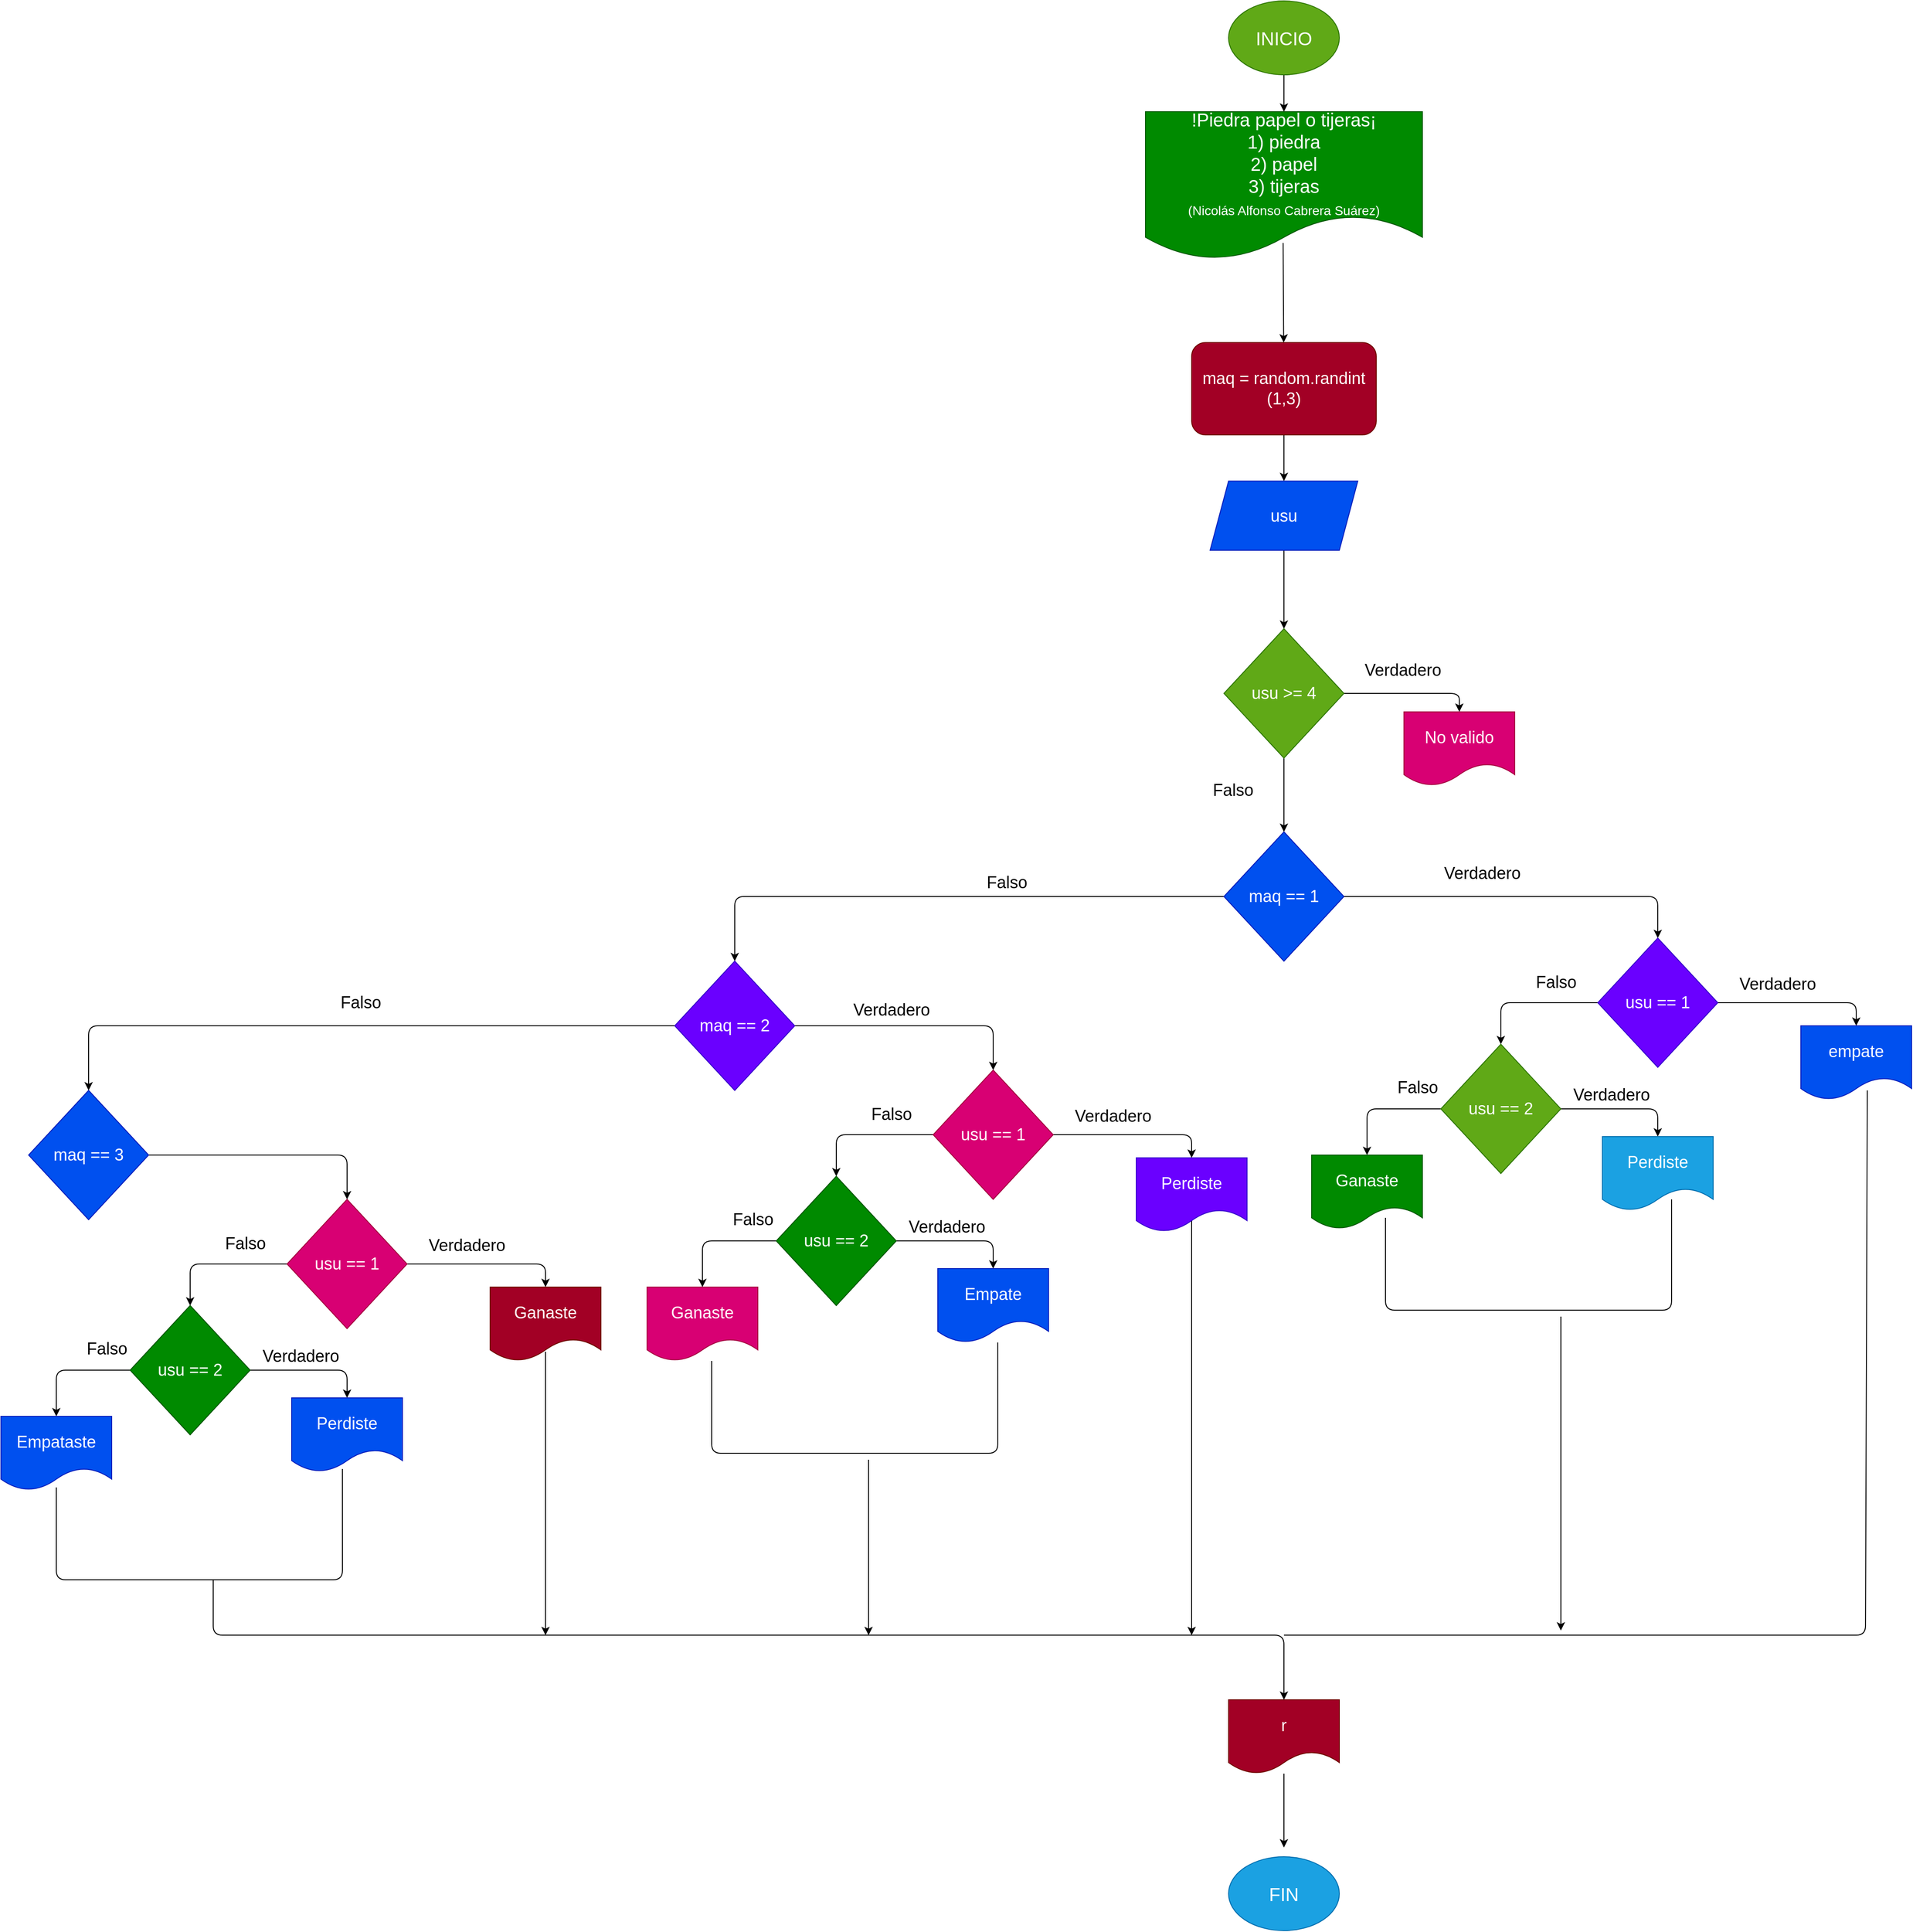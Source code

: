<mxfile>
    <diagram id="aIsZIszX3Dg7gbra_vJY" name="Página-1">
        <mxGraphModel dx="2806" dy="922" grid="1" gridSize="10" guides="1" tooltips="1" connect="1" arrows="1" fold="1" page="1" pageScale="1" pageWidth="827" pageHeight="1169" math="0" shadow="0">
            <root>
                <mxCell id="0"/>
                <mxCell id="1" parent="0"/>
                <mxCell id="21" style="edgeStyle=none;html=1;fontSize=18;" edge="1" parent="1" source="2" target="3">
                    <mxGeometry relative="1" as="geometry"/>
                </mxCell>
                <mxCell id="2" value="&lt;font style=&quot;font-size: 20px;&quot;&gt;INICIO&lt;/font&gt;" style="ellipse;whiteSpace=wrap;html=1;fillColor=#60a917;fontColor=#ffffff;strokeColor=#2D7600;" vertex="1" parent="1">
                    <mxGeometry x="270" y="60" width="120" height="80" as="geometry"/>
                </mxCell>
                <mxCell id="22" style="edgeStyle=none;html=1;fontSize=18;exitX=0.497;exitY=0.888;exitDx=0;exitDy=0;exitPerimeter=0;" edge="1" parent="1" source="3" target="4">
                    <mxGeometry relative="1" as="geometry"/>
                </mxCell>
                <mxCell id="3" value="!Piedra papel o tijeras¡&lt;br&gt;1) piedra&lt;br&gt;2) papel&lt;br&gt;3) tijeras&lt;br&gt;&lt;div style=&quot;&quot;&gt;&lt;span style=&quot;font-size: 14px; background-color: initial;&quot;&gt;(Nicolás Alfonso Cabrera Suárez)&lt;/span&gt;&lt;/div&gt;" style="shape=document;whiteSpace=wrap;html=1;boundedLbl=1;fontSize=20;align=center;fillColor=#008a00;fontColor=#ffffff;strokeColor=#005700;" vertex="1" parent="1">
                    <mxGeometry x="180" y="180" width="300" height="160" as="geometry"/>
                </mxCell>
                <mxCell id="23" style="edgeStyle=none;html=1;fontSize=18;" edge="1" parent="1" source="4" target="6">
                    <mxGeometry relative="1" as="geometry"/>
                </mxCell>
                <mxCell id="4" value="&lt;font style=&quot;font-size: 18px;&quot;&gt;maq = random.randint (1,3)&lt;/font&gt;" style="rounded=1;whiteSpace=wrap;html=1;fontSize=14;fillColor=#a20025;fontColor=#ffffff;strokeColor=#6F0000;" vertex="1" parent="1">
                    <mxGeometry x="230" y="430" width="200" height="100" as="geometry"/>
                </mxCell>
                <mxCell id="55" style="edgeStyle=none;html=1;fontSize=18;" edge="1" parent="1" source="6" target="53">
                    <mxGeometry relative="1" as="geometry"/>
                </mxCell>
                <mxCell id="6" value="usu" style="shape=parallelogram;perimeter=parallelogramPerimeter;whiteSpace=wrap;html=1;fixedSize=1;fontSize=18;fillColor=#0050ef;fontColor=#ffffff;strokeColor=#001DBC;" vertex="1" parent="1">
                    <mxGeometry x="250" y="580" width="160" height="75" as="geometry"/>
                </mxCell>
                <mxCell id="12" style="edgeStyle=none;html=1;exitX=1;exitY=0.5;exitDx=0;exitDy=0;entryX=0.5;entryY=0;entryDx=0;entryDy=0;fontSize=18;" edge="1" parent="1" source="7" target="9">
                    <mxGeometry relative="1" as="geometry">
                        <Array as="points">
                            <mxPoint x="735" y="1030"/>
                        </Array>
                    </mxGeometry>
                </mxCell>
                <mxCell id="75" style="edgeStyle=none;html=1;entryX=0.5;entryY=0;entryDx=0;entryDy=0;fontSize=18;" edge="1" parent="1" source="7" target="48">
                    <mxGeometry relative="1" as="geometry">
                        <Array as="points">
                            <mxPoint x="-265" y="1030"/>
                        </Array>
                    </mxGeometry>
                </mxCell>
                <mxCell id="7" value="maq == 1" style="rhombus;whiteSpace=wrap;html=1;fontSize=18;fillColor=#0050ef;fontColor=#ffffff;strokeColor=#001DBC;" vertex="1" parent="1">
                    <mxGeometry x="265" y="960" width="130" height="140" as="geometry"/>
                </mxCell>
                <mxCell id="16" style="edgeStyle=none;html=1;entryX=0.5;entryY=0;entryDx=0;entryDy=0;fontSize=18;" edge="1" parent="1" source="9" target="15">
                    <mxGeometry relative="1" as="geometry">
                        <Array as="points">
                            <mxPoint x="565" y="1145"/>
                        </Array>
                    </mxGeometry>
                </mxCell>
                <mxCell id="31" style="edgeStyle=none;html=1;entryX=0.5;entryY=0;entryDx=0;entryDy=0;fontSize=18;" edge="1" parent="1" source="9" target="11">
                    <mxGeometry relative="1" as="geometry">
                        <Array as="points">
                            <mxPoint x="950" y="1145"/>
                        </Array>
                    </mxGeometry>
                </mxCell>
                <mxCell id="9" value="usu == 1" style="rhombus;whiteSpace=wrap;html=1;fontSize=18;fillColor=#6a00ff;fontColor=#ffffff;strokeColor=#3700CC;" vertex="1" parent="1">
                    <mxGeometry x="670" y="1075" width="130" height="140" as="geometry"/>
                </mxCell>
                <mxCell id="11" value="empate" style="shape=document;whiteSpace=wrap;html=1;boundedLbl=1;fontSize=18;fillColor=#0050ef;fontColor=#ffffff;strokeColor=#001DBC;" vertex="1" parent="1">
                    <mxGeometry x="890" y="1170" width="120" height="80" as="geometry"/>
                </mxCell>
                <mxCell id="20" style="edgeStyle=none;html=1;entryX=0.5;entryY=0;entryDx=0;entryDy=0;fontSize=18;" edge="1" parent="1" source="15" target="19">
                    <mxGeometry relative="1" as="geometry">
                        <Array as="points">
                            <mxPoint x="420" y="1260"/>
                        </Array>
                    </mxGeometry>
                </mxCell>
                <mxCell id="30" style="edgeStyle=none;html=1;entryX=0.5;entryY=0;entryDx=0;entryDy=0;fontSize=18;" edge="1" parent="1" source="15" target="17">
                    <mxGeometry relative="1" as="geometry">
                        <Array as="points">
                            <mxPoint x="735" y="1260"/>
                        </Array>
                    </mxGeometry>
                </mxCell>
                <mxCell id="15" value="usu == 2" style="rhombus;whiteSpace=wrap;html=1;fontSize=18;fillColor=#60a917;fontColor=#ffffff;strokeColor=#2D7600;" vertex="1" parent="1">
                    <mxGeometry x="500" y="1190" width="130" height="140" as="geometry"/>
                </mxCell>
                <mxCell id="17" value="Perdiste" style="shape=document;whiteSpace=wrap;html=1;boundedLbl=1;fontSize=18;fillColor=#1ba1e2;fontColor=#ffffff;strokeColor=#006EAF;" vertex="1" parent="1">
                    <mxGeometry x="675" y="1290" width="120" height="80" as="geometry"/>
                </mxCell>
                <mxCell id="19" value="Ganaste" style="shape=document;whiteSpace=wrap;html=1;boundedLbl=1;fontSize=18;fillColor=#008a00;fontColor=#ffffff;strokeColor=#005700;" vertex="1" parent="1">
                    <mxGeometry x="360" y="1310" width="120" height="80" as="geometry"/>
                </mxCell>
                <mxCell id="25" value="Verdadero" style="text;html=1;strokeColor=none;fillColor=none;align=center;verticalAlign=middle;whiteSpace=wrap;rounded=0;fontSize=18;" vertex="1" parent="1">
                    <mxGeometry x="500" y="990" width="90" height="30" as="geometry"/>
                </mxCell>
                <mxCell id="26" value="Verdadero" style="text;html=1;strokeColor=none;fillColor=none;align=center;verticalAlign=middle;whiteSpace=wrap;rounded=0;fontSize=18;" vertex="1" parent="1">
                    <mxGeometry x="820" y="1110" width="90" height="30" as="geometry"/>
                </mxCell>
                <mxCell id="27" value="Falso" style="text;html=1;strokeColor=none;fillColor=none;align=center;verticalAlign=middle;whiteSpace=wrap;rounded=0;fontSize=18;" vertex="1" parent="1">
                    <mxGeometry x="580" y="1108" width="90" height="30" as="geometry"/>
                </mxCell>
                <mxCell id="28" value="Verdadero" style="text;html=1;strokeColor=none;fillColor=none;align=center;verticalAlign=middle;whiteSpace=wrap;rounded=0;fontSize=18;" vertex="1" parent="1">
                    <mxGeometry x="640" y="1230" width="90" height="30" as="geometry"/>
                </mxCell>
                <mxCell id="29" value="Falso" style="text;html=1;strokeColor=none;fillColor=none;align=center;verticalAlign=middle;whiteSpace=wrap;rounded=0;fontSize=18;" vertex="1" parent="1">
                    <mxGeometry x="430" y="1222" width="90" height="30" as="geometry"/>
                </mxCell>
                <mxCell id="35" style="edgeStyle=none;html=1;entryX=0.5;entryY=0;entryDx=0;entryDy=0;fontSize=18;" edge="1" parent="1" source="37" target="41">
                    <mxGeometry relative="1" as="geometry">
                        <Array as="points">
                            <mxPoint x="-155" y="1288"/>
                        </Array>
                    </mxGeometry>
                </mxCell>
                <mxCell id="36" style="edgeStyle=none;html=1;entryX=0.5;entryY=0;entryDx=0;entryDy=0;fontSize=18;" edge="1" parent="1" source="37" target="38">
                    <mxGeometry relative="1" as="geometry">
                        <Array as="points">
                            <mxPoint x="230" y="1288"/>
                        </Array>
                    </mxGeometry>
                </mxCell>
                <mxCell id="37" value="usu == 1" style="rhombus;whiteSpace=wrap;html=1;fontSize=18;fillColor=#d80073;fontColor=#ffffff;strokeColor=#A50040;" vertex="1" parent="1">
                    <mxGeometry x="-50" y="1218" width="130" height="140" as="geometry"/>
                </mxCell>
                <mxCell id="108" style="edgeStyle=none;html=1;fontSize=18;" edge="1" parent="1">
                    <mxGeometry relative="1" as="geometry">
                        <mxPoint x="230" y="1830" as="targetPoint"/>
                        <mxPoint x="230" y="1377" as="sourcePoint"/>
                    </mxGeometry>
                </mxCell>
                <mxCell id="38" value="Perdiste" style="shape=document;whiteSpace=wrap;html=1;boundedLbl=1;fontSize=18;fillColor=#6a00ff;fontColor=#ffffff;strokeColor=#3700CC;" vertex="1" parent="1">
                    <mxGeometry x="170" y="1313" width="120" height="80" as="geometry"/>
                </mxCell>
                <mxCell id="39" style="edgeStyle=none;html=1;entryX=0.5;entryY=0;entryDx=0;entryDy=0;fontSize=18;" edge="1" parent="1" source="41" target="43">
                    <mxGeometry relative="1" as="geometry">
                        <Array as="points">
                            <mxPoint x="-300" y="1403"/>
                        </Array>
                    </mxGeometry>
                </mxCell>
                <mxCell id="40" style="edgeStyle=none;html=1;entryX=0.5;entryY=0;entryDx=0;entryDy=0;fontSize=18;" edge="1" parent="1" source="41" target="42">
                    <mxGeometry relative="1" as="geometry">
                        <Array as="points">
                            <mxPoint x="15" y="1403"/>
                        </Array>
                    </mxGeometry>
                </mxCell>
                <mxCell id="41" value="usu == 2" style="rhombus;whiteSpace=wrap;html=1;fontSize=18;fillColor=#008a00;fontColor=#ffffff;strokeColor=#005700;" vertex="1" parent="1">
                    <mxGeometry x="-220" y="1333" width="130" height="140" as="geometry"/>
                </mxCell>
                <mxCell id="42" value="Empate" style="shape=document;whiteSpace=wrap;html=1;boundedLbl=1;fontSize=18;fillColor=#0050ef;fontColor=#ffffff;strokeColor=#001DBC;" vertex="1" parent="1">
                    <mxGeometry x="-45" y="1433" width="120" height="80" as="geometry"/>
                </mxCell>
                <mxCell id="43" value="Ganaste" style="shape=document;whiteSpace=wrap;html=1;boundedLbl=1;fontSize=18;fillColor=#d80073;fontColor=#ffffff;strokeColor=#A50040;" vertex="1" parent="1">
                    <mxGeometry x="-360" y="1453" width="120" height="80" as="geometry"/>
                </mxCell>
                <mxCell id="44" value="Verdadero" style="text;html=1;strokeColor=none;fillColor=none;align=center;verticalAlign=middle;whiteSpace=wrap;rounded=0;fontSize=18;" vertex="1" parent="1">
                    <mxGeometry x="100" y="1253" width="90" height="30" as="geometry"/>
                </mxCell>
                <mxCell id="45" value="Falso" style="text;html=1;strokeColor=none;fillColor=none;align=center;verticalAlign=middle;whiteSpace=wrap;rounded=0;fontSize=18;" vertex="1" parent="1">
                    <mxGeometry x="-140" y="1251" width="90" height="30" as="geometry"/>
                </mxCell>
                <mxCell id="46" value="Verdadero" style="text;html=1;strokeColor=none;fillColor=none;align=center;verticalAlign=middle;whiteSpace=wrap;rounded=0;fontSize=18;" vertex="1" parent="1">
                    <mxGeometry x="-80" y="1373" width="90" height="30" as="geometry"/>
                </mxCell>
                <mxCell id="47" value="Falso" style="text;html=1;strokeColor=none;fillColor=none;align=center;verticalAlign=middle;whiteSpace=wrap;rounded=0;fontSize=18;" vertex="1" parent="1">
                    <mxGeometry x="-290" y="1365" width="90" height="30" as="geometry"/>
                </mxCell>
                <mxCell id="51" style="edgeStyle=none;html=1;entryX=0.5;entryY=0;entryDx=0;entryDy=0;fontSize=18;" edge="1" parent="1" source="48" target="37">
                    <mxGeometry relative="1" as="geometry">
                        <Array as="points">
                            <mxPoint x="15" y="1170"/>
                        </Array>
                    </mxGeometry>
                </mxCell>
                <mxCell id="93" style="edgeStyle=none;html=1;entryX=0.5;entryY=0;entryDx=0;entryDy=0;fontSize=18;" edge="1" parent="1" source="48" target="74">
                    <mxGeometry relative="1" as="geometry">
                        <Array as="points">
                            <mxPoint x="-965" y="1170"/>
                        </Array>
                    </mxGeometry>
                </mxCell>
                <mxCell id="48" value="maq == 2" style="rhombus;whiteSpace=wrap;html=1;fontSize=18;fillColor=#6a00ff;fontColor=#ffffff;strokeColor=#3700CC;" vertex="1" parent="1">
                    <mxGeometry x="-330" y="1100" width="130" height="140" as="geometry"/>
                </mxCell>
                <mxCell id="54" style="edgeStyle=none;html=1;fontSize=18;" edge="1" parent="1" source="53" target="7">
                    <mxGeometry relative="1" as="geometry"/>
                </mxCell>
                <mxCell id="57" style="edgeStyle=none;html=1;entryX=0.5;entryY=0;entryDx=0;entryDy=0;fontSize=18;" edge="1" parent="1" source="53" target="56">
                    <mxGeometry relative="1" as="geometry">
                        <Array as="points">
                            <mxPoint x="520" y="810"/>
                        </Array>
                    </mxGeometry>
                </mxCell>
                <mxCell id="53" value="usu &amp;gt;= 4" style="rhombus;whiteSpace=wrap;html=1;fontSize=18;fillColor=#60a917;fontColor=#ffffff;strokeColor=#2D7600;" vertex="1" parent="1">
                    <mxGeometry x="265" y="740" width="130" height="140" as="geometry"/>
                </mxCell>
                <mxCell id="56" value="No valido" style="shape=document;whiteSpace=wrap;html=1;boundedLbl=1;fontSize=18;fillColor=#d80073;fontColor=#ffffff;strokeColor=#A50040;" vertex="1" parent="1">
                    <mxGeometry x="460" y="830" width="120" height="80" as="geometry"/>
                </mxCell>
                <mxCell id="58" value="Verdadero" style="text;html=1;strokeColor=none;fillColor=none;align=center;verticalAlign=middle;whiteSpace=wrap;rounded=0;fontSize=18;" vertex="1" parent="1">
                    <mxGeometry x="414" y="770" width="90" height="30" as="geometry"/>
                </mxCell>
                <mxCell id="59" value="Falso" style="text;html=1;strokeColor=none;fillColor=none;align=center;verticalAlign=middle;whiteSpace=wrap;rounded=0;fontSize=18;" vertex="1" parent="1">
                    <mxGeometry x="230" y="900" width="90" height="30" as="geometry"/>
                </mxCell>
                <mxCell id="60" style="edgeStyle=none;html=1;entryX=0.5;entryY=0;entryDx=0;entryDy=0;fontSize=18;" edge="1" parent="1" source="62" target="66">
                    <mxGeometry relative="1" as="geometry">
                        <Array as="points">
                            <mxPoint x="-855" y="1428"/>
                        </Array>
                    </mxGeometry>
                </mxCell>
                <mxCell id="61" style="edgeStyle=none;html=1;entryX=0.5;entryY=0;entryDx=0;entryDy=0;fontSize=18;" edge="1" parent="1" source="62" target="63">
                    <mxGeometry relative="1" as="geometry">
                        <Array as="points">
                            <mxPoint x="-470" y="1428"/>
                        </Array>
                    </mxGeometry>
                </mxCell>
                <mxCell id="62" value="usu == 1" style="rhombus;whiteSpace=wrap;html=1;fontSize=18;fillColor=#d80073;fontColor=#ffffff;strokeColor=#A50040;" vertex="1" parent="1">
                    <mxGeometry x="-750" y="1358" width="130" height="140" as="geometry"/>
                </mxCell>
                <mxCell id="105" style="edgeStyle=none;html=1;fontSize=18;" edge="1" parent="1">
                    <mxGeometry relative="1" as="geometry">
                        <mxPoint x="-470" y="1830" as="targetPoint"/>
                        <mxPoint x="-470" y="1523" as="sourcePoint"/>
                    </mxGeometry>
                </mxCell>
                <mxCell id="63" value="Ganaste" style="shape=document;whiteSpace=wrap;html=1;boundedLbl=1;fontSize=18;fillColor=#a20025;fontColor=#ffffff;strokeColor=#6F0000;" vertex="1" parent="1">
                    <mxGeometry x="-530" y="1453" width="120" height="80" as="geometry"/>
                </mxCell>
                <mxCell id="64" style="edgeStyle=none;html=1;entryX=0.5;entryY=0;entryDx=0;entryDy=0;fontSize=18;" edge="1" parent="1" source="66" target="68">
                    <mxGeometry relative="1" as="geometry">
                        <Array as="points">
                            <mxPoint x="-1000" y="1543"/>
                        </Array>
                    </mxGeometry>
                </mxCell>
                <mxCell id="65" style="edgeStyle=none;html=1;entryX=0.5;entryY=0;entryDx=0;entryDy=0;fontSize=18;" edge="1" parent="1" source="66" target="67">
                    <mxGeometry relative="1" as="geometry">
                        <Array as="points">
                            <mxPoint x="-685" y="1543"/>
                        </Array>
                    </mxGeometry>
                </mxCell>
                <mxCell id="66" value="usu == 2" style="rhombus;whiteSpace=wrap;html=1;fontSize=18;fillColor=#008a00;fontColor=#ffffff;strokeColor=#005700;" vertex="1" parent="1">
                    <mxGeometry x="-920" y="1473" width="130" height="140" as="geometry"/>
                </mxCell>
                <mxCell id="67" value="Perdiste" style="shape=document;whiteSpace=wrap;html=1;boundedLbl=1;fontSize=18;fillColor=#0050ef;fontColor=#ffffff;strokeColor=#001DBC;" vertex="1" parent="1">
                    <mxGeometry x="-745" y="1573" width="120" height="80" as="geometry"/>
                </mxCell>
                <mxCell id="68" value="Empataste" style="shape=document;whiteSpace=wrap;html=1;boundedLbl=1;fontSize=18;fillColor=#0050ef;fontColor=#ffffff;strokeColor=#001DBC;" vertex="1" parent="1">
                    <mxGeometry x="-1060" y="1593" width="120" height="80" as="geometry"/>
                </mxCell>
                <mxCell id="69" value="Verdadero" style="text;html=1;strokeColor=none;fillColor=none;align=center;verticalAlign=middle;whiteSpace=wrap;rounded=0;fontSize=18;" vertex="1" parent="1">
                    <mxGeometry x="-600" y="1393" width="90" height="30" as="geometry"/>
                </mxCell>
                <mxCell id="70" value="Falso" style="text;html=1;strokeColor=none;fillColor=none;align=center;verticalAlign=middle;whiteSpace=wrap;rounded=0;fontSize=18;" vertex="1" parent="1">
                    <mxGeometry x="-840" y="1391" width="90" height="30" as="geometry"/>
                </mxCell>
                <mxCell id="71" value="Verdadero" style="text;html=1;strokeColor=none;fillColor=none;align=center;verticalAlign=middle;whiteSpace=wrap;rounded=0;fontSize=18;" vertex="1" parent="1">
                    <mxGeometry x="-780" y="1513" width="90" height="30" as="geometry"/>
                </mxCell>
                <mxCell id="72" value="Falso" style="text;html=1;strokeColor=none;fillColor=none;align=center;verticalAlign=middle;whiteSpace=wrap;rounded=0;fontSize=18;" vertex="1" parent="1">
                    <mxGeometry x="-990" y="1505" width="90" height="30" as="geometry"/>
                </mxCell>
                <mxCell id="73" style="edgeStyle=none;html=1;entryX=0.5;entryY=0;entryDx=0;entryDy=0;fontSize=18;" edge="1" parent="1" source="74" target="62">
                    <mxGeometry relative="1" as="geometry">
                        <Array as="points">
                            <mxPoint x="-685" y="1310"/>
                        </Array>
                    </mxGeometry>
                </mxCell>
                <mxCell id="74" value="maq == 3" style="rhombus;whiteSpace=wrap;html=1;fontSize=18;fillColor=#0050ef;fontColor=#ffffff;strokeColor=#001DBC;" vertex="1" parent="1">
                    <mxGeometry x="-1030" y="1240" width="130" height="140" as="geometry"/>
                </mxCell>
                <mxCell id="76" value="Falso" style="text;html=1;strokeColor=none;fillColor=none;align=center;verticalAlign=middle;whiteSpace=wrap;rounded=0;fontSize=18;" vertex="1" parent="1">
                    <mxGeometry x="-15" y="1000" width="90" height="30" as="geometry"/>
                </mxCell>
                <mxCell id="94" value="Falso" style="text;html=1;strokeColor=none;fillColor=none;align=center;verticalAlign=middle;whiteSpace=wrap;rounded=0;fontSize=18;" vertex="1" parent="1">
                    <mxGeometry x="-715" y="1130" width="90" height="30" as="geometry"/>
                </mxCell>
                <mxCell id="113" style="edgeStyle=none;html=1;fontSize=18;" edge="1" parent="1" source="95">
                    <mxGeometry relative="1" as="geometry">
                        <mxPoint x="330" y="2060" as="targetPoint"/>
                    </mxGeometry>
                </mxCell>
                <mxCell id="95" value="r" style="shape=document;whiteSpace=wrap;html=1;boundedLbl=1;fontSize=18;fillColor=#a20025;fontColor=#ffffff;strokeColor=#6F0000;" vertex="1" parent="1">
                    <mxGeometry x="270" y="1900" width="120" height="80" as="geometry"/>
                </mxCell>
                <mxCell id="98" value="" style="endArrow=none;html=1;fontSize=18;entryX=0.5;entryY=0.963;entryDx=0;entryDy=0;entryPerimeter=0;" edge="1" parent="1" target="68">
                    <mxGeometry width="50" height="50" relative="1" as="geometry">
                        <mxPoint x="-830" y="1770" as="sourcePoint"/>
                        <mxPoint x="-330" y="1680" as="targetPoint"/>
                        <Array as="points">
                            <mxPoint x="-1000" y="1770"/>
                        </Array>
                    </mxGeometry>
                </mxCell>
                <mxCell id="99" value="" style="endArrow=none;html=1;fontSize=18;exitX=0.458;exitY=0.963;exitDx=0;exitDy=0;exitPerimeter=0;" edge="1" parent="1" source="67">
                    <mxGeometry width="50" height="50" relative="1" as="geometry">
                        <mxPoint x="-380" y="1730" as="sourcePoint"/>
                        <mxPoint x="-830" y="1770" as="targetPoint"/>
                        <Array as="points">
                            <mxPoint x="-690" y="1770"/>
                        </Array>
                    </mxGeometry>
                </mxCell>
                <mxCell id="100" value="" style="endArrow=none;html=1;fontSize=18;entryX=0.5;entryY=0.963;entryDx=0;entryDy=0;entryPerimeter=0;" edge="1" parent="1">
                    <mxGeometry width="50" height="50" relative="1" as="geometry">
                        <mxPoint x="-120" y="1632.96" as="sourcePoint"/>
                        <mxPoint x="-290" y="1533" as="targetPoint"/>
                        <Array as="points">
                            <mxPoint x="-290" y="1632.96"/>
                        </Array>
                    </mxGeometry>
                </mxCell>
                <mxCell id="101" value="" style="endArrow=none;html=1;fontSize=18;exitX=0.458;exitY=0.963;exitDx=0;exitDy=0;exitPerimeter=0;" edge="1" parent="1">
                    <mxGeometry width="50" height="50" relative="1" as="geometry">
                        <mxPoint x="19.96" y="1513" as="sourcePoint"/>
                        <mxPoint x="-120" y="1632.96" as="targetPoint"/>
                        <Array as="points">
                            <mxPoint x="20" y="1632.96"/>
                        </Array>
                    </mxGeometry>
                </mxCell>
                <mxCell id="102" value="" style="endArrow=none;html=1;fontSize=18;entryX=0.5;entryY=0.963;entryDx=0;entryDy=0;entryPerimeter=0;" edge="1" parent="1">
                    <mxGeometry width="50" height="50" relative="1" as="geometry">
                        <mxPoint x="610" y="1477.96" as="sourcePoint"/>
                        <mxPoint x="440" y="1378" as="targetPoint"/>
                        <Array as="points">
                            <mxPoint x="440" y="1477.96"/>
                        </Array>
                    </mxGeometry>
                </mxCell>
                <mxCell id="103" value="" style="endArrow=none;html=1;fontSize=18;exitX=0.458;exitY=0.963;exitDx=0;exitDy=0;exitPerimeter=0;" edge="1" parent="1">
                    <mxGeometry width="50" height="50" relative="1" as="geometry">
                        <mxPoint x="749.96" y="1358" as="sourcePoint"/>
                        <mxPoint x="610" y="1477.96" as="targetPoint"/>
                        <Array as="points">
                            <mxPoint x="750" y="1477.96"/>
                        </Array>
                    </mxGeometry>
                </mxCell>
                <mxCell id="104" value="" style="endArrow=classic;html=1;fontSize=18;entryX=0.5;entryY=0;entryDx=0;entryDy=0;" edge="1" parent="1" target="95">
                    <mxGeometry width="50" height="50" relative="1" as="geometry">
                        <mxPoint x="-830" y="1770" as="sourcePoint"/>
                        <mxPoint x="-380" y="1680" as="targetPoint"/>
                        <Array as="points">
                            <mxPoint x="-830" y="1830"/>
                            <mxPoint x="330" y="1830"/>
                        </Array>
                    </mxGeometry>
                </mxCell>
                <mxCell id="106" value="Verdadero" style="text;html=1;strokeColor=none;fillColor=none;align=center;verticalAlign=middle;whiteSpace=wrap;rounded=0;fontSize=18;" vertex="1" parent="1">
                    <mxGeometry x="-140" y="1138" width="90" height="30" as="geometry"/>
                </mxCell>
                <mxCell id="110" value="" style="endArrow=none;html=1;fontSize=18;entryX=0.6;entryY=0.875;entryDx=0;entryDy=0;entryPerimeter=0;" edge="1" parent="1" target="11">
                    <mxGeometry width="50" height="50" relative="1" as="geometry">
                        <mxPoint x="330" y="1830" as="sourcePoint"/>
                        <mxPoint x="680" y="1480" as="targetPoint"/>
                        <Array as="points">
                            <mxPoint x="960" y="1830"/>
                        </Array>
                    </mxGeometry>
                </mxCell>
                <mxCell id="111" value="" style="endArrow=classic;html=1;fontSize=18;" edge="1" parent="1">
                    <mxGeometry width="50" height="50" relative="1" as="geometry">
                        <mxPoint x="630" y="1485" as="sourcePoint"/>
                        <mxPoint x="630" y="1825" as="targetPoint"/>
                    </mxGeometry>
                </mxCell>
                <mxCell id="114" value="&lt;font style=&quot;font-size: 20px;&quot;&gt;FIN&lt;/font&gt;" style="ellipse;whiteSpace=wrap;html=1;fillColor=#1ba1e2;fontColor=#ffffff;strokeColor=#006EAF;" vertex="1" parent="1">
                    <mxGeometry x="270" y="2070" width="120" height="80" as="geometry"/>
                </mxCell>
                <mxCell id="115" value="" style="endArrow=classic;html=1;fontSize=18;" edge="1" parent="1">
                    <mxGeometry width="50" height="50" relative="1" as="geometry">
                        <mxPoint x="-120" y="1640" as="sourcePoint"/>
                        <mxPoint x="-120" y="1830" as="targetPoint"/>
                    </mxGeometry>
                </mxCell>
            </root>
        </mxGraphModel>
    </diagram>
</mxfile>